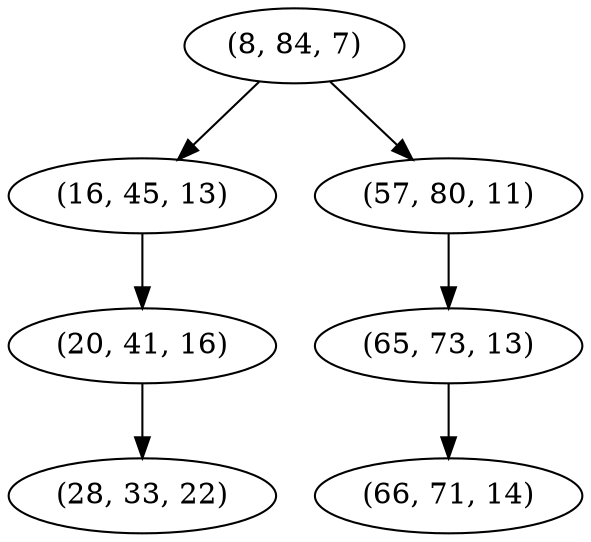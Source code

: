 digraph tree {
    "(8, 84, 7)";
    "(16, 45, 13)";
    "(20, 41, 16)";
    "(28, 33, 22)";
    "(57, 80, 11)";
    "(65, 73, 13)";
    "(66, 71, 14)";
    "(8, 84, 7)" -> "(16, 45, 13)";
    "(8, 84, 7)" -> "(57, 80, 11)";
    "(16, 45, 13)" -> "(20, 41, 16)";
    "(20, 41, 16)" -> "(28, 33, 22)";
    "(57, 80, 11)" -> "(65, 73, 13)";
    "(65, 73, 13)" -> "(66, 71, 14)";
}
